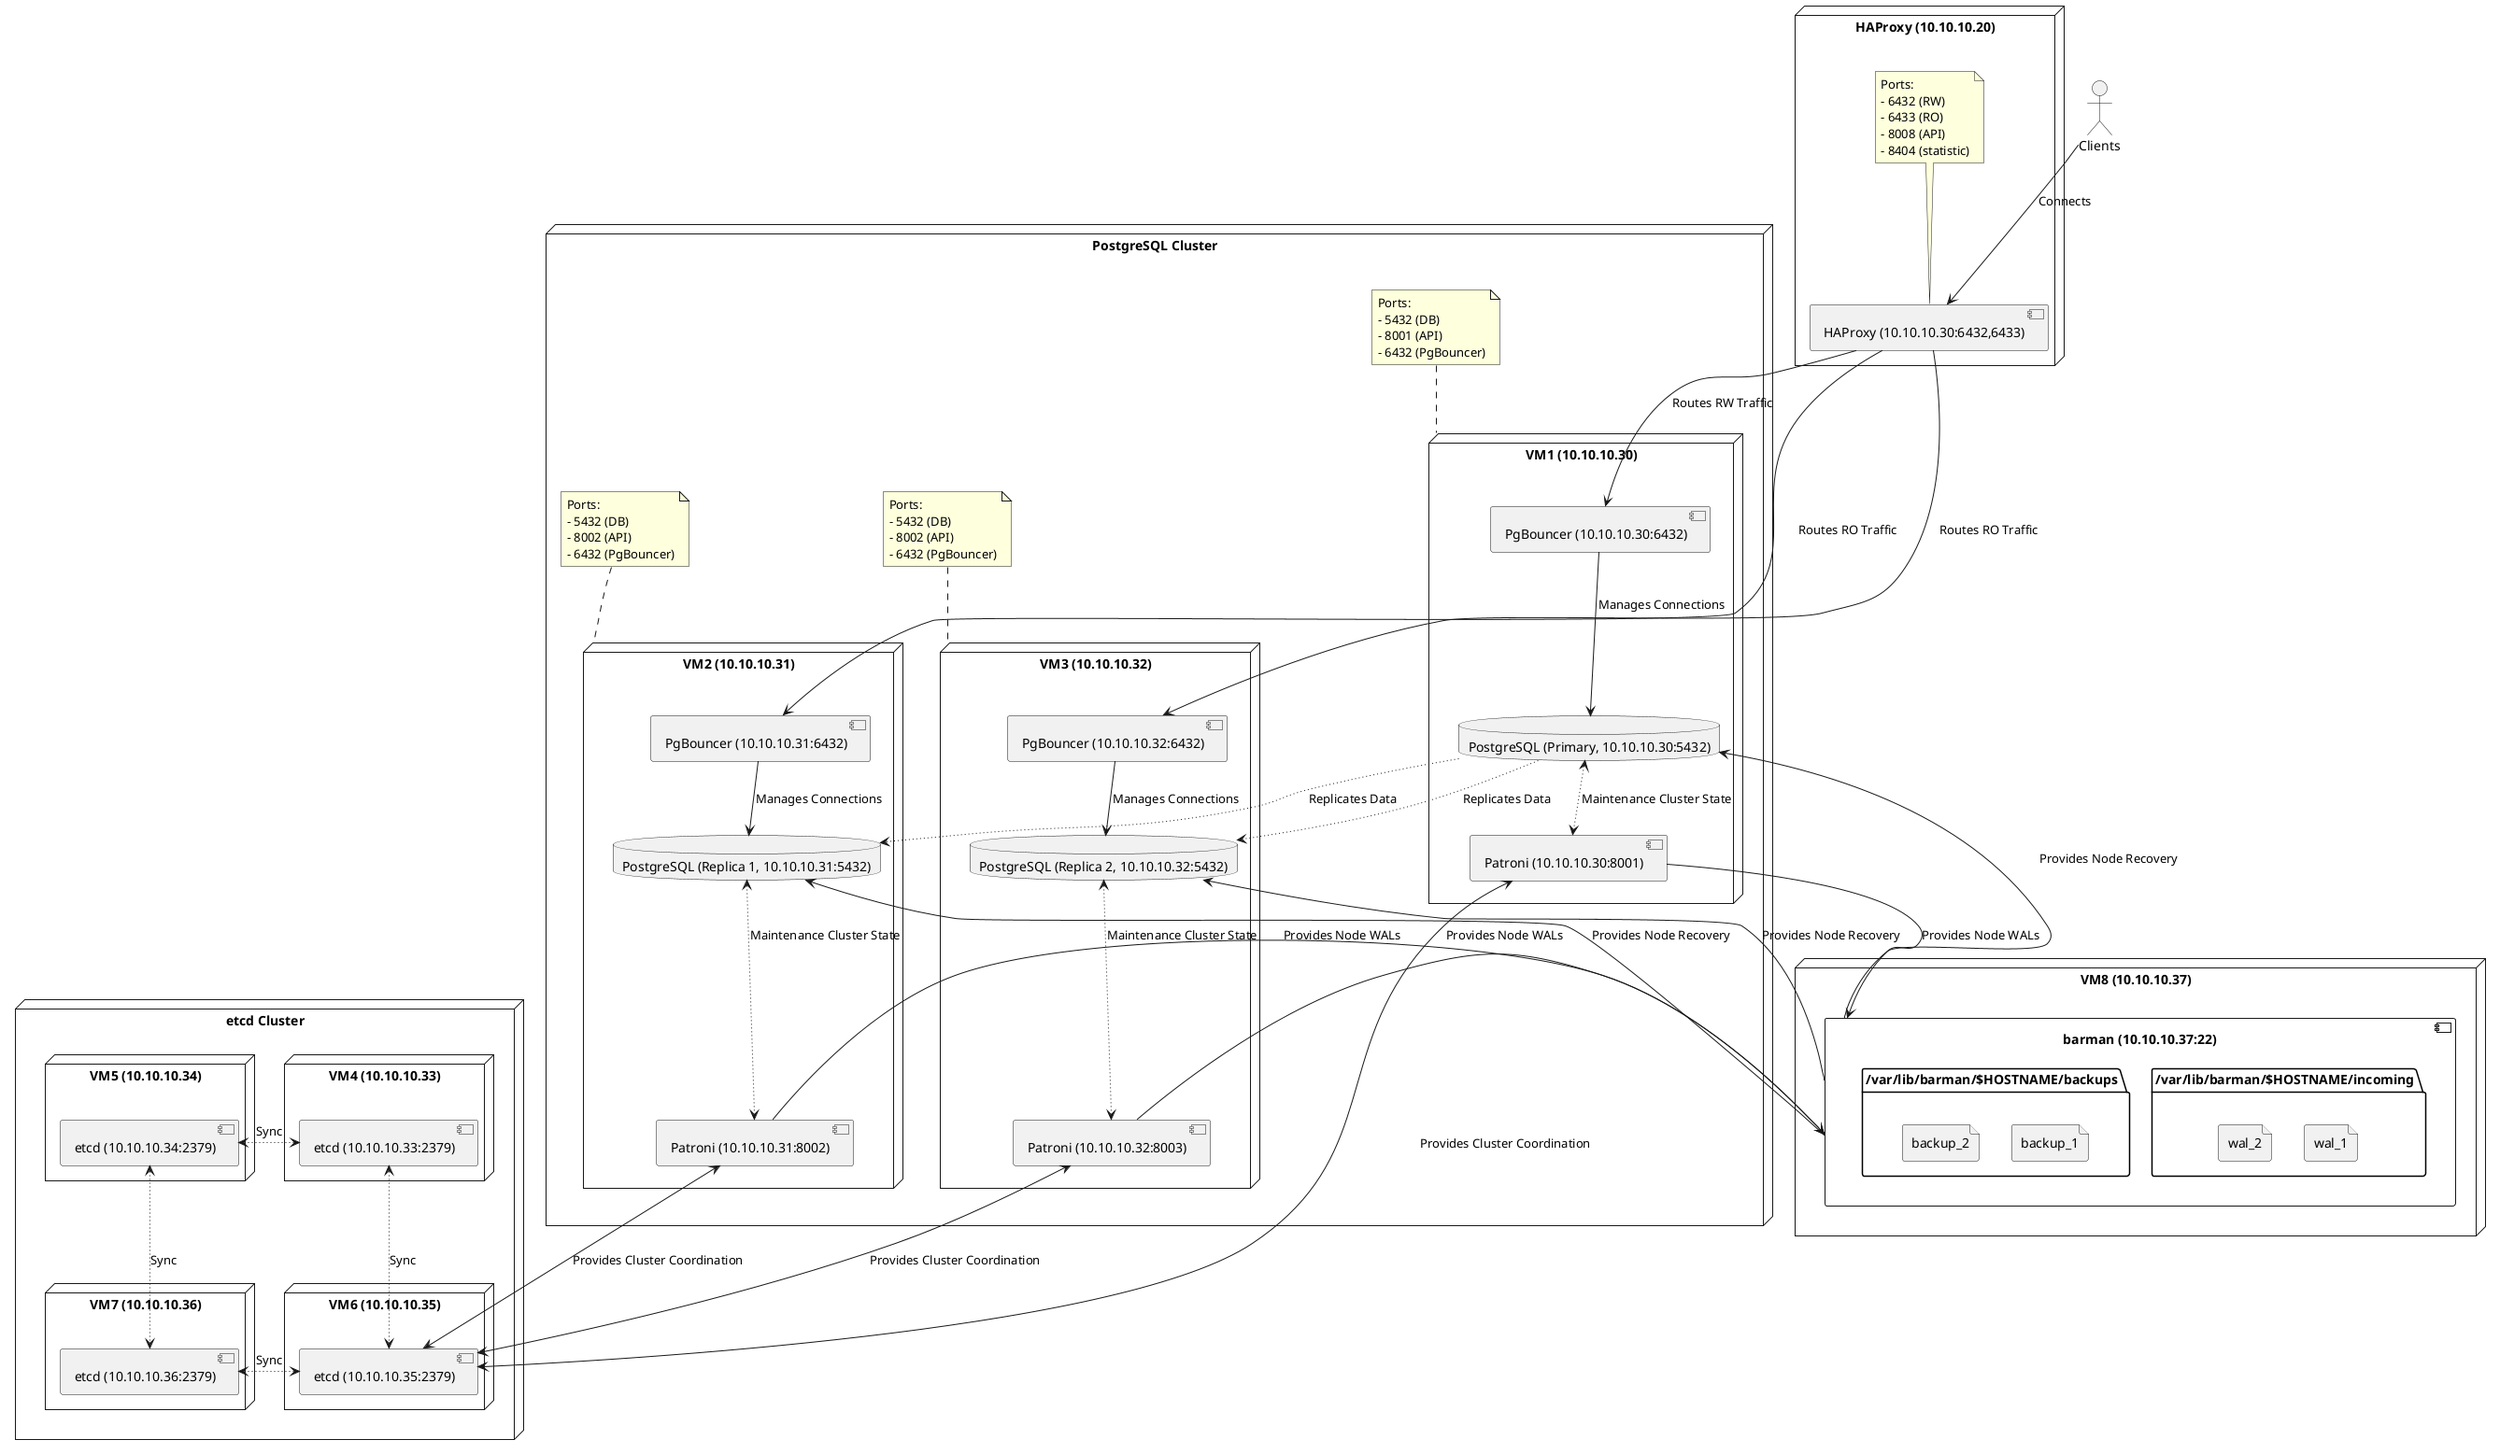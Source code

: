 @startuml
top to bottom direction

skinparam rectrangle {
    linetype ortho
    ArrowThickness 2
    defaultTextAlignment center
    BackgroundColor #F9F9F9
    BorderColor Black
    RoundCorner 10
}

actor "Clients" as Clients

node "HAProxy (10.10.10.20)" {
    component "HAProxy (10.10.10.30:6432,6433)" as HAProxy {
    }
    note top of HAProxy
      Ports:
      - 6432 (RW)
      - 6433 (RO)
      - 8008 (API)
      - 8404 (statistic)
    end note
}

node "PostgreSQL Cluster" {
    node "VM1 (10.10.10.30)" as VM1 {
        database "PostgreSQL (Primary, 10.10.10.30:5432)" as PostgreSQLPrimary
        component "Patroni (10.10.10.30:8001)" as PatroniPrimary
        component "PgBouncer (10.10.10.30:6432)" as PgBouncerPrimary
    }
    note top of VM1
      Ports:
      - 5432 (DB)
      - 8001 (API)
      - 6432 (PgBouncer)
    end note

    together {
        node "VM2 (10.10.10.31)" as VM2 {
            database "PostgreSQL (Replica 1, 10.10.10.31:5432)" as PostgreSQLReplica1
            component "Patroni (10.10.10.31:8002)" as PatroniReplica1
            component "PgBouncer (10.10.10.31:6432)" as PgBouncerReplica1
        }

        node "VM3 (10.10.10.32)" as VM3 {
            database "PostgreSQL (Replica 2, 10.10.10.32:5432)" as PostgreSQLReplica2
            component "Patroni (10.10.10.32:8003)" as PatroniReplica2
            component "PgBouncer (10.10.10.32:6432)" as PgBouncerReplica2
        }
    }
    note top of VM2
      Ports:
      - 5432 (DB)
      - 8002 (API)
      - 6432 (PgBouncer)
    end note

    note top of VM3
      Ports:
      - 5432 (DB)
      - 8002 (API)
      - 6432 (PgBouncer)
    end note
}

node "VM8 (10.10.10.37)" as VM8 {
    component "barman (10.10.10.37:22)" as barman {
        folder "/var/lib/barman/$HOSTNAME/incoming" {
            file wal_1
            file wal_2
        }
        folder "/var/lib/barman/$HOSTNAME/backups" {
            file backup_1
            file backup_2
        }
    }
}

node "etcd Cluster" as Etcd {
    together {
        node "VM4 (10.10.10.33)" {
            component "etcd (10.10.10.33:2379)" as Etcd1
        }
        node "VM5 (10.10.10.34)" {
            component "etcd (10.10.10.34:2379)" as Etcd2
        }
        node "VM6 (10.10.10.35)" {
            component "etcd (10.10.10.35:2379)" as Etcd3
        }
        node "VM7 (10.10.10.36)" {
            component "etcd (10.10.10.36:2379)" as Etcd4
        }
    }
}

Clients -down-> HAProxy : Connects
HAProxy -down-> PgBouncerPrimary : Routes RW Traffic
HAProxy -down-> PgBouncerReplica1 : Routes RO Traffic
HAProxy -down-> PgBouncerReplica2 : Routes RO Traffic

PgBouncerPrimary --> PostgreSQLPrimary : Manages Connections
PgBouncerReplica1 --> PostgreSQLReplica1 : Manages Connections
PgBouncerReplica2 --> PostgreSQLReplica2 : Manages Connections

PostgreSQLPrimary ~~> PostgreSQLReplica1 : Replicates Data
PostgreSQLPrimary ~~> PostgreSQLReplica2 : Replicates Data

PostgreSQLPrimary <~~> PatroniPrimary : Maintenance Cluster State
PostgreSQLReplica1 <~~> PatroniReplica1 : Maintenance Cluster State
PostgreSQLReplica2 <~~> PatroniReplica2 : Maintenance Cluster State

PatroniPrimary <-down-> Etcd3 : Provides Cluster Coordination
PatroniReplica1 <-down-> Etcd3 : Provides Cluster Coordination
PatroniReplica2 <-down-> Etcd3 : Provides Cluster Coordination

PatroniPrimary -down-> barman : Provides Node WALs
PatroniReplica1 -down-> barman : Provides Node WALs
PatroniReplica2 -down-> barman : Provides Node WALs

barman -down-> PostgreSQLPrimary : Provides Node Recovery
barman -down-> PostgreSQLReplica1 : Provides Node Recovery
barman -down-> PostgreSQLReplica2 : Provides Node Recovery

Etcd1 <~left~> Etcd2 : Sync
Etcd3 <~right~> Etcd4 : Sync
Etcd2 <~down~> Etcd4 : Sync
Etcd1 <~down~> Etcd3 : Sync

@enduml
